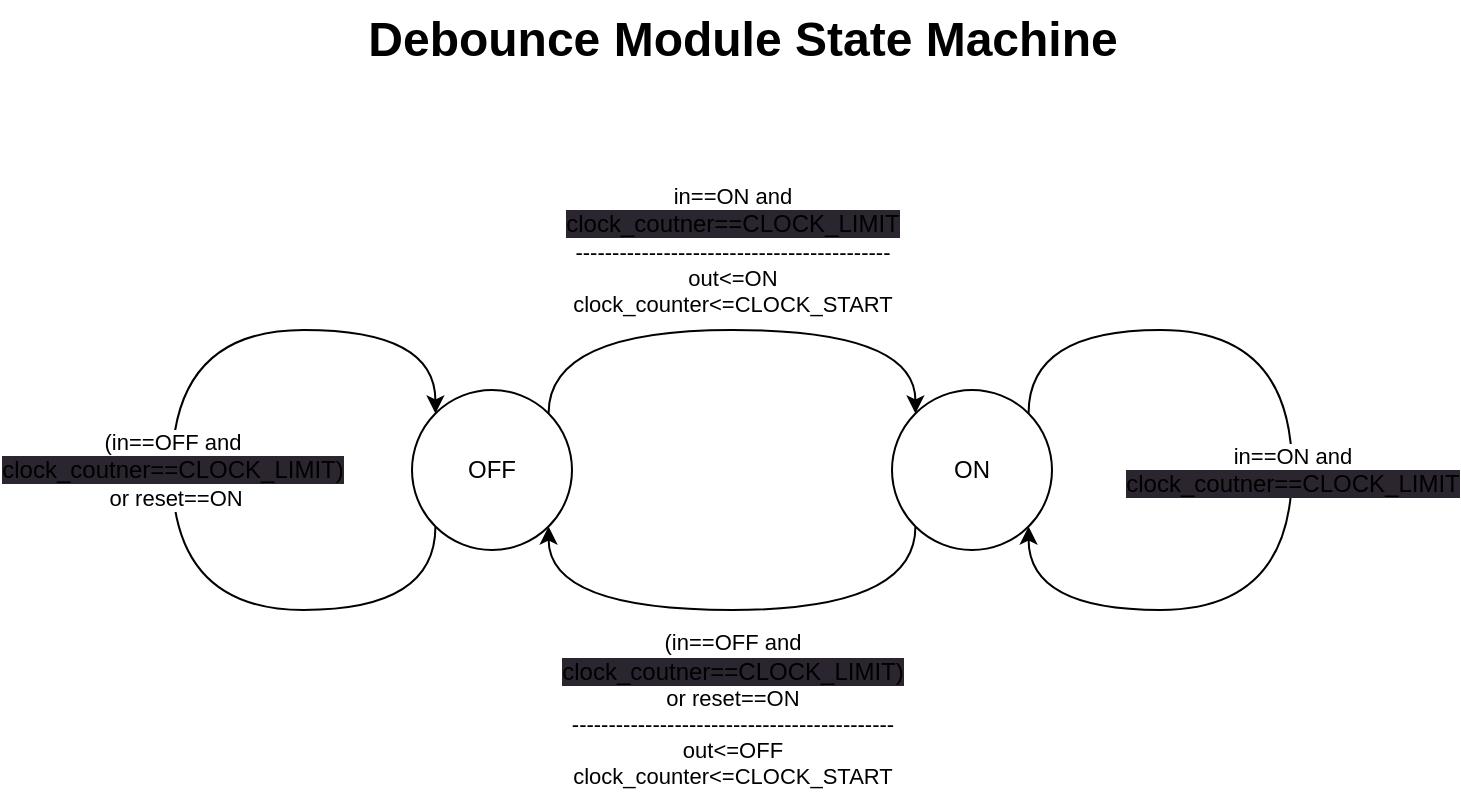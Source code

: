 <mxfile>
    <diagram id="3WLA4bAid_R5fJ9ug3jl" name="Debounce State Machine">
        <mxGraphModel dx="1413" dy="926" grid="1" gridSize="10" guides="1" tooltips="1" connect="1" arrows="1" fold="1" page="1" pageScale="1" pageWidth="850" pageHeight="1400" math="0" shadow="0">
            <root>
                <mxCell id="0"/>
                <mxCell id="1" parent="0"/>
                <mxCell id="5" value="in==ON and&lt;br&gt;&lt;span style=&quot;font-size: 12px; background-color: rgb(42, 37, 47);&quot;&gt;clock_coutner==CLOCK_LIMIT&lt;/span&gt;&lt;br&gt;-------------------------------------------&lt;br&gt;out&amp;lt;=ON&lt;br&gt;clock_counter&amp;lt;=CLOCK_START" style="edgeStyle=orthogonalEdgeStyle;html=1;exitX=1;exitY=0;exitDx=0;exitDy=0;entryX=0;entryY=0;entryDx=0;entryDy=0;curved=1;" edge="1" parent="1" source="2" target="3">
                    <mxGeometry y="40" relative="1" as="geometry">
                        <Array as="points">
                            <mxPoint x="328" y="205"/>
                            <mxPoint x="512" y="205"/>
                        </Array>
                        <mxPoint as="offset"/>
                    </mxGeometry>
                </mxCell>
                <mxCell id="2" value="OFF" style="ellipse;whiteSpace=wrap;html=1;aspect=fixed;" vertex="1" parent="1">
                    <mxGeometry x="260" y="235" width="80" height="80" as="geometry"/>
                </mxCell>
                <mxCell id="6" value="(in==OFF&amp;nbsp;and&lt;br&gt;&lt;span style=&quot;font-size: 12px; background-color: rgb(42, 37, 47);&quot;&gt;clock_coutner==CLOCK_LIMIT)&lt;/span&gt;&lt;br&gt;or reset==ON&lt;br&gt;--------------------------------------------&lt;br&gt;out&amp;lt;=OFF&lt;br&gt;clock_counter&amp;lt;=CLOCK_START" style="edgeStyle=orthogonalEdgeStyle;html=1;exitX=0;exitY=1;exitDx=0;exitDy=0;entryX=1;entryY=1;entryDx=0;entryDy=0;curved=1;" edge="1" parent="1" source="3" target="2">
                    <mxGeometry y="50" relative="1" as="geometry">
                        <Array as="points">
                            <mxPoint x="512" y="345"/>
                            <mxPoint x="328" y="345"/>
                        </Array>
                        <mxPoint as="offset"/>
                    </mxGeometry>
                </mxCell>
                <mxCell id="3" value="ON" style="ellipse;whiteSpace=wrap;html=1;aspect=fixed;" vertex="1" parent="1">
                    <mxGeometry x="500" y="235" width="80" height="80" as="geometry"/>
                </mxCell>
                <mxCell id="7" value="(in==OFF and&lt;br&gt;&lt;span style=&quot;font-size: 12px; background-color: rgb(42, 37, 47);&quot;&gt;clock_coutner==CLOCK_LIMIT)&lt;/span&gt;&lt;br&gt;&amp;nbsp;or reset==ON" style="edgeStyle=orthogonalEdgeStyle;html=1;exitX=0;exitY=1;exitDx=0;exitDy=0;curved=1;entryX=0;entryY=0;entryDx=0;entryDy=0;" edge="1" parent="1" source="2" target="2">
                    <mxGeometry relative="1" as="geometry">
                        <mxPoint x="240" y="235" as="targetPoint"/>
                        <Array as="points">
                            <mxPoint x="272" y="345"/>
                            <mxPoint x="140" y="345"/>
                            <mxPoint x="140" y="205"/>
                            <mxPoint x="272" y="205"/>
                        </Array>
                    </mxGeometry>
                </mxCell>
                <mxCell id="10" value="in==ON and&lt;br&gt;&lt;span style=&quot;font-size: 12px; background-color: rgb(42, 37, 47);&quot;&gt;clock_coutner==CLOCK_LIMIT&lt;/span&gt;" style="edgeStyle=orthogonalEdgeStyle;curved=1;html=1;exitX=1;exitY=0;exitDx=0;exitDy=0;elbow=vertical;entryX=1;entryY=1;entryDx=0;entryDy=0;" edge="1" parent="1" source="3" target="3">
                    <mxGeometry x="-0.0" relative="1" as="geometry">
                        <mxPoint x="600" y="335" as="targetPoint"/>
                        <Array as="points">
                            <mxPoint x="568" y="205"/>
                            <mxPoint x="700" y="205"/>
                            <mxPoint x="700" y="345"/>
                            <mxPoint x="568" y="345"/>
                        </Array>
                        <mxPoint as="offset"/>
                    </mxGeometry>
                </mxCell>
                <mxCell id="12" value="Debounce Module State Machine" style="text;strokeColor=none;fillColor=none;html=1;fontSize=24;fontStyle=1;verticalAlign=middle;align=center;" vertex="1" parent="1">
                    <mxGeometry x="375" y="40" width="100" height="40" as="geometry"/>
                </mxCell>
            </root>
        </mxGraphModel>
    </diagram>
</mxfile>